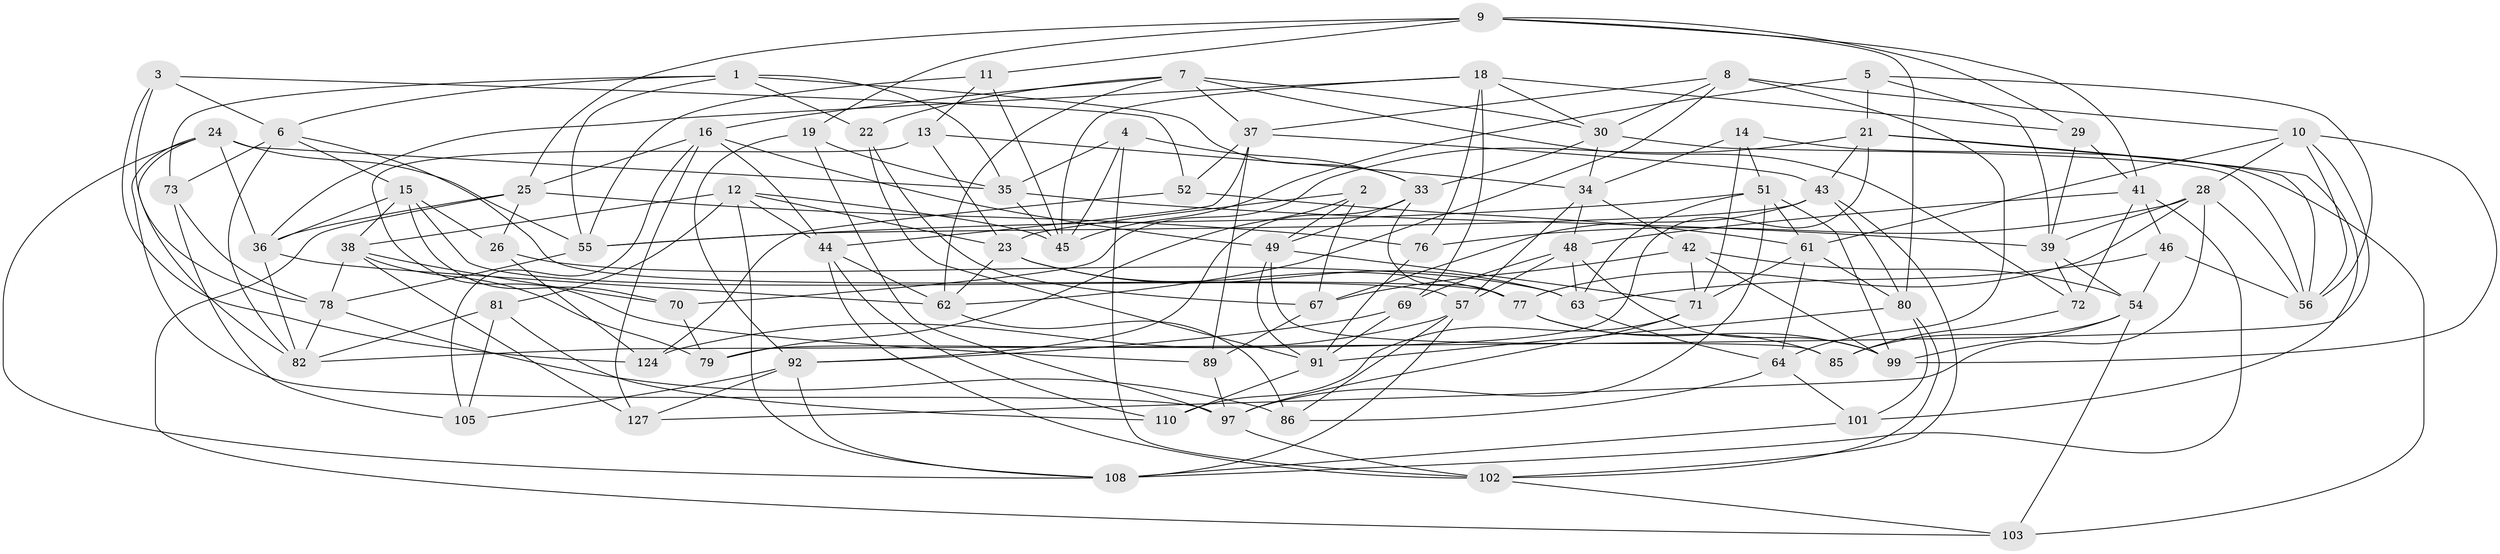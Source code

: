 // original degree distribution, {4: 1.0}
// Generated by graph-tools (version 1.1) at 2025/42/03/06/25 10:42:17]
// undirected, 80 vertices, 209 edges
graph export_dot {
graph [start="1"]
  node [color=gray90,style=filled];
  1 [super="+53"];
  2;
  3;
  4;
  5;
  6 [super="+87"];
  7 [super="+20"];
  8 [super="+116"];
  9 [super="+27"];
  10 [super="+17"];
  11;
  12 [super="+58"];
  13;
  14;
  15 [super="+32"];
  16 [super="+118"];
  18 [super="+88"];
  19;
  21 [super="+31"];
  22;
  23 [super="+75"];
  24 [super="+129"];
  25 [super="+60"];
  26;
  28 [super="+50"];
  29;
  30 [super="+122"];
  33 [super="+95"];
  34 [super="+121"];
  35 [super="+115"];
  36 [super="+47"];
  37 [super="+125"];
  38 [super="+40"];
  39 [super="+65"];
  41 [super="+66"];
  42 [super="+68"];
  43 [super="+126"];
  44 [super="+59"];
  45 [super="+96"];
  46;
  48 [super="+83"];
  49 [super="+74"];
  51 [super="+90"];
  52;
  54 [super="+104"];
  55 [super="+119"];
  56 [super="+106"];
  57 [super="+120"];
  61 [super="+100"];
  62 [super="+130"];
  63 [super="+98"];
  64 [super="+128"];
  67 [super="+111"];
  69;
  70;
  71 [super="+84"];
  72;
  73;
  76;
  77 [super="+93"];
  78 [super="+131"];
  79;
  80 [super="+94"];
  81;
  82 [super="+123"];
  85;
  86;
  89;
  91 [super="+109"];
  92 [super="+113"];
  97 [super="+117"];
  99 [super="+107"];
  101;
  102 [super="+114"];
  103;
  105;
  108 [super="+112"];
  110;
  124;
  127;
  1 -- 73;
  1 -- 6;
  1 -- 35;
  1 -- 22;
  1 -- 33;
  1 -- 55;
  2 -- 23;
  2 -- 49;
  2 -- 67;
  2 -- 79;
  3 -- 124;
  3 -- 52;
  3 -- 6;
  3 -- 78;
  4 -- 102;
  4 -- 33;
  4 -- 45;
  4 -- 35;
  5 -- 39;
  5 -- 21;
  5 -- 56;
  5 -- 45;
  6 -- 15;
  6 -- 73;
  6 -- 82;
  6 -- 77;
  7 -- 62;
  7 -- 16;
  7 -- 30;
  7 -- 72;
  7 -- 37;
  7 -- 22;
  8 -- 37;
  8 -- 64 [weight=2];
  8 -- 62;
  8 -- 10;
  8 -- 30;
  9 -- 29;
  9 -- 11;
  9 -- 19;
  9 -- 80;
  9 -- 41;
  9 -- 25;
  10 -- 82;
  10 -- 61;
  10 -- 99;
  10 -- 28;
  10 -- 56;
  11 -- 13;
  11 -- 55;
  11 -- 45;
  12 -- 81;
  12 -- 44;
  12 -- 23;
  12 -- 38;
  12 -- 45;
  12 -- 108;
  13 -- 89;
  13 -- 23;
  13 -- 34;
  14 -- 34;
  14 -- 103;
  14 -- 71;
  14 -- 51;
  15 -- 26;
  15 -- 38;
  15 -- 70;
  15 -- 57;
  15 -- 36;
  16 -- 105;
  16 -- 49;
  16 -- 25;
  16 -- 44;
  16 -- 127;
  18 -- 36;
  18 -- 69;
  18 -- 30;
  18 -- 29;
  18 -- 76;
  18 -- 45;
  19 -- 97;
  19 -- 92;
  19 -- 35;
  21 -- 56;
  21 -- 101;
  21 -- 70;
  21 -- 79;
  21 -- 43;
  22 -- 91;
  22 -- 67;
  23 -- 62;
  23 -- 63;
  23 -- 77;
  24 -- 35;
  24 -- 82;
  24 -- 36;
  24 -- 97;
  24 -- 55;
  24 -- 108;
  25 -- 103;
  25 -- 26;
  25 -- 36;
  25 -- 76;
  26 -- 124;
  26 -- 63;
  28 -- 56;
  28 -- 127;
  28 -- 77;
  28 -- 76;
  28 -- 39;
  29 -- 41;
  29 -- 39;
  30 -- 56;
  30 -- 34;
  30 -- 33;
  33 -- 49;
  33 -- 92;
  33 -- 77;
  34 -- 48;
  34 -- 57;
  34 -- 42;
  35 -- 39;
  35 -- 45;
  36 -- 62;
  36 -- 82;
  37 -- 52;
  37 -- 89;
  37 -- 43;
  37 -- 44;
  38 -- 127;
  38 -- 70;
  38 -- 78;
  38 -- 79;
  39 -- 72;
  39 -- 54;
  41 -- 108;
  41 -- 46;
  41 -- 48;
  41 -- 72;
  42 -- 71;
  42 -- 67 [weight=2];
  42 -- 99;
  42 -- 54;
  43 -- 55;
  43 -- 67;
  43 -- 102;
  43 -- 80;
  44 -- 62;
  44 -- 102;
  44 -- 110;
  46 -- 54;
  46 -- 56;
  46 -- 63;
  48 -- 63;
  48 -- 69;
  48 -- 99;
  48 -- 57;
  49 -- 91;
  49 -- 85;
  49 -- 71;
  51 -- 61;
  51 -- 99;
  51 -- 97;
  51 -- 63;
  51 -- 55;
  52 -- 124;
  52 -- 61;
  54 -- 99;
  54 -- 85;
  54 -- 103;
  55 -- 78;
  57 -- 124;
  57 -- 108;
  57 -- 86;
  61 -- 71;
  61 -- 64;
  61 -- 80;
  62 -- 86;
  63 -- 64;
  64 -- 101;
  64 -- 86;
  67 -- 89;
  69 -- 92;
  69 -- 91;
  70 -- 79;
  71 -- 110;
  71 -- 97;
  72 -- 85;
  73 -- 105;
  73 -- 78;
  76 -- 91;
  77 -- 85;
  77 -- 99;
  78 -- 82;
  78 -- 86;
  80 -- 102;
  80 -- 101;
  80 -- 91;
  81 -- 110;
  81 -- 105;
  81 -- 82;
  89 -- 97;
  91 -- 110;
  92 -- 127;
  92 -- 105;
  92 -- 108;
  97 -- 102;
  101 -- 108;
  102 -- 103;
}
